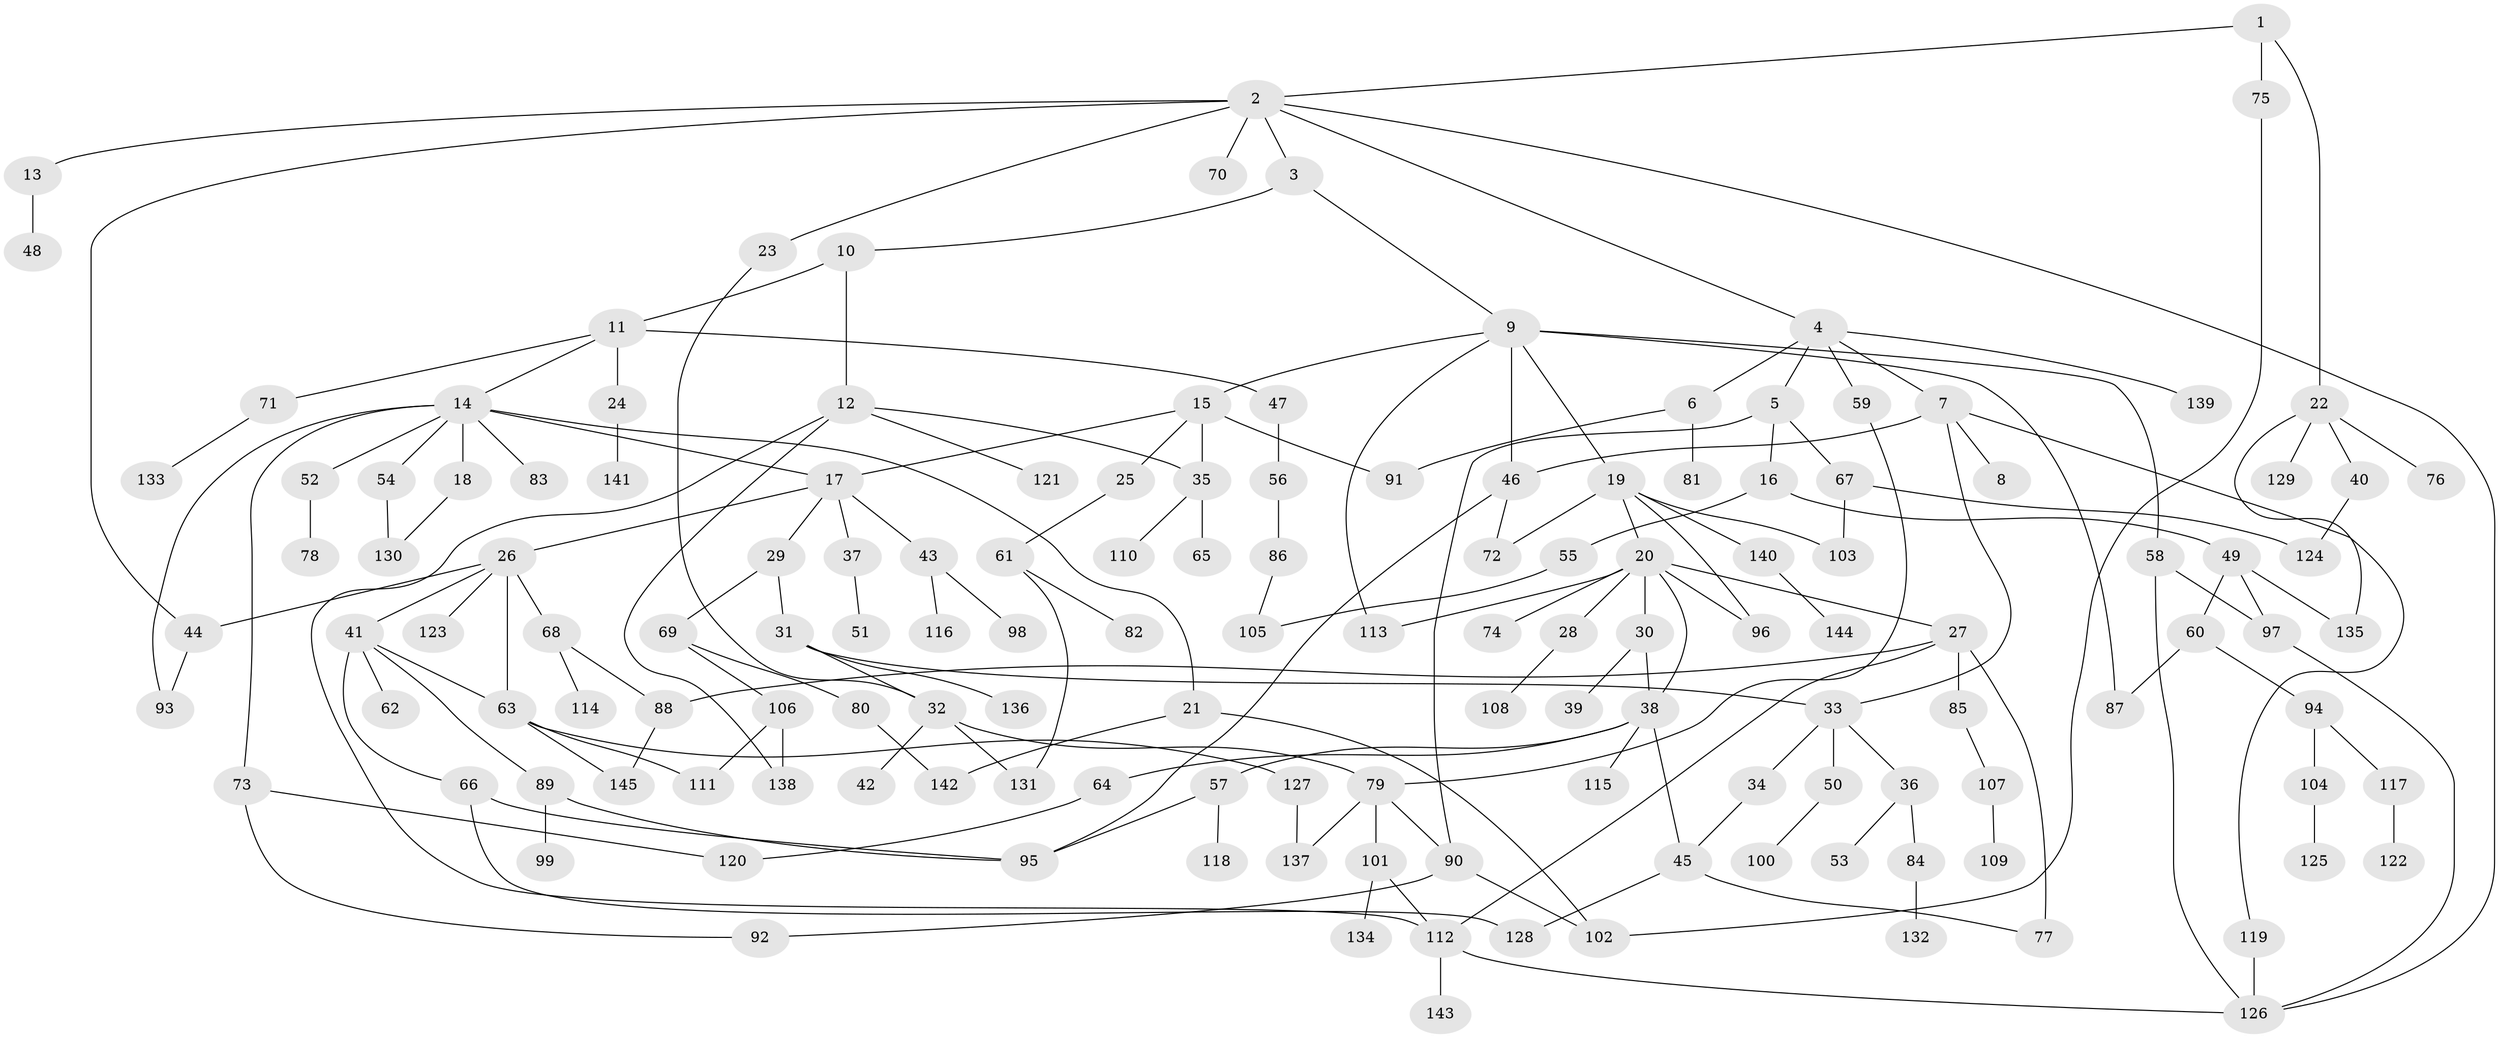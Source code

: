 // Generated by graph-tools (version 1.1) at 2025/49/03/09/25 03:49:15]
// undirected, 145 vertices, 189 edges
graph export_dot {
graph [start="1"]
  node [color=gray90,style=filled];
  1;
  2;
  3;
  4;
  5;
  6;
  7;
  8;
  9;
  10;
  11;
  12;
  13;
  14;
  15;
  16;
  17;
  18;
  19;
  20;
  21;
  22;
  23;
  24;
  25;
  26;
  27;
  28;
  29;
  30;
  31;
  32;
  33;
  34;
  35;
  36;
  37;
  38;
  39;
  40;
  41;
  42;
  43;
  44;
  45;
  46;
  47;
  48;
  49;
  50;
  51;
  52;
  53;
  54;
  55;
  56;
  57;
  58;
  59;
  60;
  61;
  62;
  63;
  64;
  65;
  66;
  67;
  68;
  69;
  70;
  71;
  72;
  73;
  74;
  75;
  76;
  77;
  78;
  79;
  80;
  81;
  82;
  83;
  84;
  85;
  86;
  87;
  88;
  89;
  90;
  91;
  92;
  93;
  94;
  95;
  96;
  97;
  98;
  99;
  100;
  101;
  102;
  103;
  104;
  105;
  106;
  107;
  108;
  109;
  110;
  111;
  112;
  113;
  114;
  115;
  116;
  117;
  118;
  119;
  120;
  121;
  122;
  123;
  124;
  125;
  126;
  127;
  128;
  129;
  130;
  131;
  132;
  133;
  134;
  135;
  136;
  137;
  138;
  139;
  140;
  141;
  142;
  143;
  144;
  145;
  1 -- 2;
  1 -- 22;
  1 -- 75;
  2 -- 3;
  2 -- 4;
  2 -- 13;
  2 -- 23;
  2 -- 70;
  2 -- 44;
  2 -- 126;
  3 -- 9;
  3 -- 10;
  4 -- 5;
  4 -- 6;
  4 -- 7;
  4 -- 59;
  4 -- 139;
  5 -- 16;
  5 -- 67;
  5 -- 90;
  6 -- 81;
  6 -- 91;
  7 -- 8;
  7 -- 119;
  7 -- 46;
  7 -- 33;
  9 -- 15;
  9 -- 19;
  9 -- 46;
  9 -- 58;
  9 -- 113;
  9 -- 87;
  10 -- 11;
  10 -- 12;
  11 -- 14;
  11 -- 24;
  11 -- 47;
  11 -- 71;
  12 -- 35;
  12 -- 112;
  12 -- 121;
  12 -- 138;
  13 -- 48;
  14 -- 18;
  14 -- 21;
  14 -- 52;
  14 -- 54;
  14 -- 73;
  14 -- 83;
  14 -- 93;
  14 -- 17;
  15 -- 17;
  15 -- 25;
  15 -- 91;
  15 -- 35;
  16 -- 49;
  16 -- 55;
  17 -- 26;
  17 -- 29;
  17 -- 37;
  17 -- 43;
  18 -- 130;
  19 -- 20;
  19 -- 72;
  19 -- 140;
  19 -- 96;
  19 -- 103;
  20 -- 27;
  20 -- 28;
  20 -- 30;
  20 -- 38;
  20 -- 74;
  20 -- 96;
  20 -- 113;
  21 -- 142;
  21 -- 102;
  22 -- 40;
  22 -- 76;
  22 -- 129;
  22 -- 135;
  23 -- 32;
  24 -- 141;
  25 -- 61;
  26 -- 41;
  26 -- 44;
  26 -- 63;
  26 -- 68;
  26 -- 123;
  27 -- 85;
  27 -- 88;
  27 -- 77;
  27 -- 112;
  28 -- 108;
  29 -- 31;
  29 -- 69;
  30 -- 39;
  30 -- 38;
  31 -- 32;
  31 -- 33;
  31 -- 136;
  32 -- 42;
  32 -- 131;
  32 -- 79;
  33 -- 34;
  33 -- 36;
  33 -- 50;
  34 -- 45;
  35 -- 65;
  35 -- 110;
  36 -- 53;
  36 -- 84;
  37 -- 51;
  38 -- 57;
  38 -- 64;
  38 -- 115;
  38 -- 45;
  40 -- 124;
  41 -- 62;
  41 -- 66;
  41 -- 89;
  41 -- 63;
  43 -- 98;
  43 -- 116;
  44 -- 93;
  45 -- 77;
  45 -- 128;
  46 -- 95;
  46 -- 72;
  47 -- 56;
  49 -- 60;
  49 -- 97;
  49 -- 135;
  50 -- 100;
  52 -- 78;
  54 -- 130;
  55 -- 105;
  56 -- 86;
  57 -- 118;
  57 -- 95;
  58 -- 97;
  58 -- 126;
  59 -- 79;
  60 -- 87;
  60 -- 94;
  61 -- 82;
  61 -- 131;
  63 -- 127;
  63 -- 145;
  63 -- 111;
  64 -- 120;
  66 -- 95;
  66 -- 128;
  67 -- 103;
  67 -- 124;
  68 -- 114;
  68 -- 88;
  69 -- 80;
  69 -- 106;
  71 -- 133;
  73 -- 92;
  73 -- 120;
  75 -- 102;
  79 -- 101;
  79 -- 137;
  79 -- 90;
  80 -- 142;
  84 -- 132;
  85 -- 107;
  86 -- 105;
  88 -- 145;
  89 -- 99;
  89 -- 95;
  90 -- 102;
  90 -- 92;
  94 -- 104;
  94 -- 117;
  97 -- 126;
  101 -- 134;
  101 -- 112;
  104 -- 125;
  106 -- 111;
  106 -- 138;
  107 -- 109;
  112 -- 143;
  112 -- 126;
  117 -- 122;
  119 -- 126;
  127 -- 137;
  140 -- 144;
}
